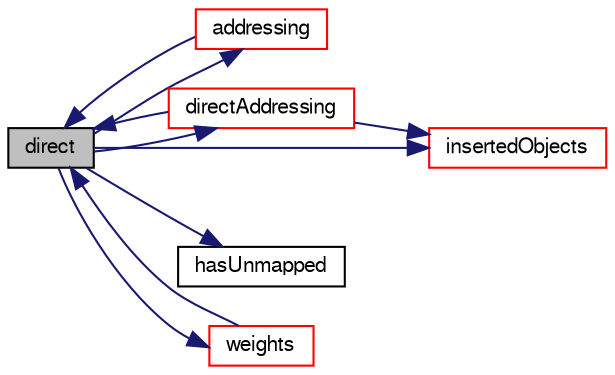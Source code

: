 digraph "direct"
{
  bgcolor="transparent";
  edge [fontname="FreeSans",fontsize="10",labelfontname="FreeSans",labelfontsize="10"];
  node [fontname="FreeSans",fontsize="10",shape=record];
  rankdir="LR";
  Node17 [label="direct",height=0.2,width=0.4,color="black", fillcolor="grey75", style="filled", fontcolor="black"];
  Node17 -> Node18 [color="midnightblue",fontsize="10",style="solid",fontname="FreeSans"];
  Node18 [label="addressing",height=0.2,width=0.4,color="red",URL="$a27258.html#a1f1e6ad48f2307dde714ff636a674255",tooltip="Return interpolated addressing. "];
  Node18 -> Node17 [color="midnightblue",fontsize="10",style="solid",fontname="FreeSans"];
  Node17 -> Node62 [color="midnightblue",fontsize="10",style="solid",fontname="FreeSans"];
  Node62 [label="directAddressing",height=0.2,width=0.4,color="red",URL="$a27258.html#a2effcb6338f9af42bdeb26164f0fa3f7",tooltip="Return direct addressing. "];
  Node62 -> Node17 [color="midnightblue",fontsize="10",style="solid",fontname="FreeSans"];
  Node62 -> Node63 [color="midnightblue",fontsize="10",style="solid",fontname="FreeSans"];
  Node63 [label="insertedObjects",height=0.2,width=0.4,color="red",URL="$a27258.html#ac19f9f84dd4d1e3f2821d309f45b26c7",tooltip="Are there any inserted points. "];
  Node17 -> Node66 [color="midnightblue",fontsize="10",style="solid",fontname="FreeSans"];
  Node66 [label="hasUnmapped",height=0.2,width=0.4,color="black",URL="$a27258.html#a2a59d1ca6503d9bd9cf0322d76c86214",tooltip="Are there unmapped values? I.e. do all size() elements get. "];
  Node17 -> Node63 [color="midnightblue",fontsize="10",style="solid",fontname="FreeSans"];
  Node17 -> Node67 [color="midnightblue",fontsize="10",style="solid",fontname="FreeSans"];
  Node67 [label="weights",height=0.2,width=0.4,color="red",URL="$a27258.html#a1fd4a2f64cac43657951dfb728c9b1db",tooltip="Return interpolaion weights. "];
  Node67 -> Node17 [color="midnightblue",fontsize="10",style="solid",fontname="FreeSans"];
}
